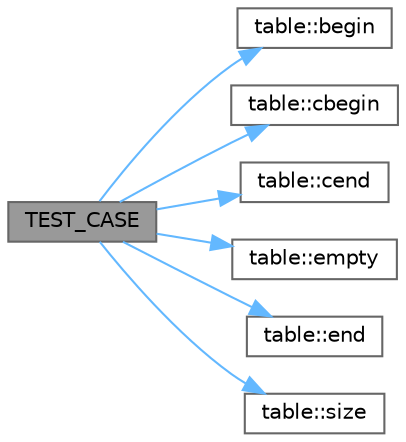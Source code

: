 digraph "TEST_CASE"
{
 // LATEX_PDF_SIZE
  bgcolor="transparent";
  edge [fontname=Helvetica,fontsize=10,labelfontname=Helvetica,labelfontsize=10];
  node [fontname=Helvetica,fontsize=10,shape=box,height=0.2,width=0.4];
  rankdir="LR";
  Node1 [id="Node000001",label="TEST_CASE",height=0.2,width=0.4,color="gray40", fillcolor="grey60", style="filled", fontcolor="black",tooltip=" "];
  Node1 -> Node2 [id="edge1_Node000001_Node000002",color="steelblue1",style="solid",tooltip=" "];
  Node2 [id="Node000002",label="table::begin",height=0.2,width=0.4,color="grey40", fillcolor="white", style="filled",URL="$classtable.html#a798d2a3a47e33f5c7ea6e4a9557b3e7b",tooltip="Returns an iterator to the first key-value pair."];
  Node1 -> Node3 [id="edge2_Node000001_Node000003",color="steelblue1",style="solid",tooltip=" "];
  Node3 [id="Node000003",label="table::cbegin",height=0.2,width=0.4,color="grey40", fillcolor="white", style="filled",URL="$classtable.html#a99538d11dcdbaa6693aa17002aa40967",tooltip="Returns an iterator to the first key-value pair."];
  Node1 -> Node4 [id="edge3_Node000001_Node000004",color="steelblue1",style="solid",tooltip=" "];
  Node4 [id="Node000004",label="table::cend",height=0.2,width=0.4,color="grey40", fillcolor="white", style="filled",URL="$classtable.html#ae222f3b89576ab6cfb0204fc99ff1519",tooltip="Returns an iterator to one-past-the-last key-value pair."];
  Node1 -> Node5 [id="edge4_Node000001_Node000005",color="steelblue1",style="solid",tooltip=" "];
  Node5 [id="Node000005",label="table::empty",height=0.2,width=0.4,color="grey40", fillcolor="white", style="filled",URL="$classtable.html#a406c059cce67faebb6aa0815624b6231",tooltip="Returns true if the table is empty."];
  Node1 -> Node6 [id="edge5_Node000001_Node000006",color="steelblue1",style="solid",tooltip=" "];
  Node6 [id="Node000006",label="table::end",height=0.2,width=0.4,color="grey40", fillcolor="white", style="filled",URL="$classtable.html#aa3e78417a257af444322025c99059e2f",tooltip="Returns an iterator to one-past-the-last key-value pair."];
  Node1 -> Node7 [id="edge6_Node000001_Node000007",color="steelblue1",style="solid",tooltip=" "];
  Node7 [id="Node000007",label="table::size",height=0.2,width=0.4,color="grey40", fillcolor="white", style="filled",URL="$classtable.html#affa7520e779cbbfc21bbdc31c4f8f7ce",tooltip="Returns the number of key-value pairs in the table."];
}
